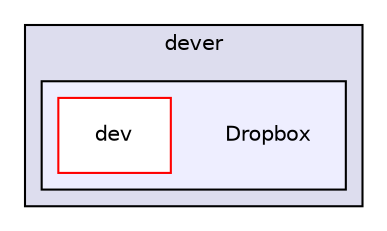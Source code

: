 digraph "/home/dever/Dropbox" {
  compound=true
  node [ fontsize="10", fontname="Helvetica"];
  edge [ labelfontsize="10", labelfontname="Helvetica"];
  subgraph clusterdir_fb0e9508230616a6ab5d413996bda941 {
    graph [ bgcolor="#ddddee", pencolor="black", label="dever" fontname="Helvetica", fontsize="10", URL="dir_fb0e9508230616a6ab5d413996bda941.html"]
  subgraph clusterdir_3d4573153b4fc7a4f2a2444a36640c40 {
    graph [ bgcolor="#eeeeff", pencolor="black", label="" URL="dir_3d4573153b4fc7a4f2a2444a36640c40.html"];
    dir_3d4573153b4fc7a4f2a2444a36640c40 [shape=plaintext label="Dropbox"];
    dir_1ae928ce5f41aedcc9332914d9d52f74 [shape=box label="dev" color="red" fillcolor="white" style="filled" URL="dir_1ae928ce5f41aedcc9332914d9d52f74.html"];
  }
  }
}
